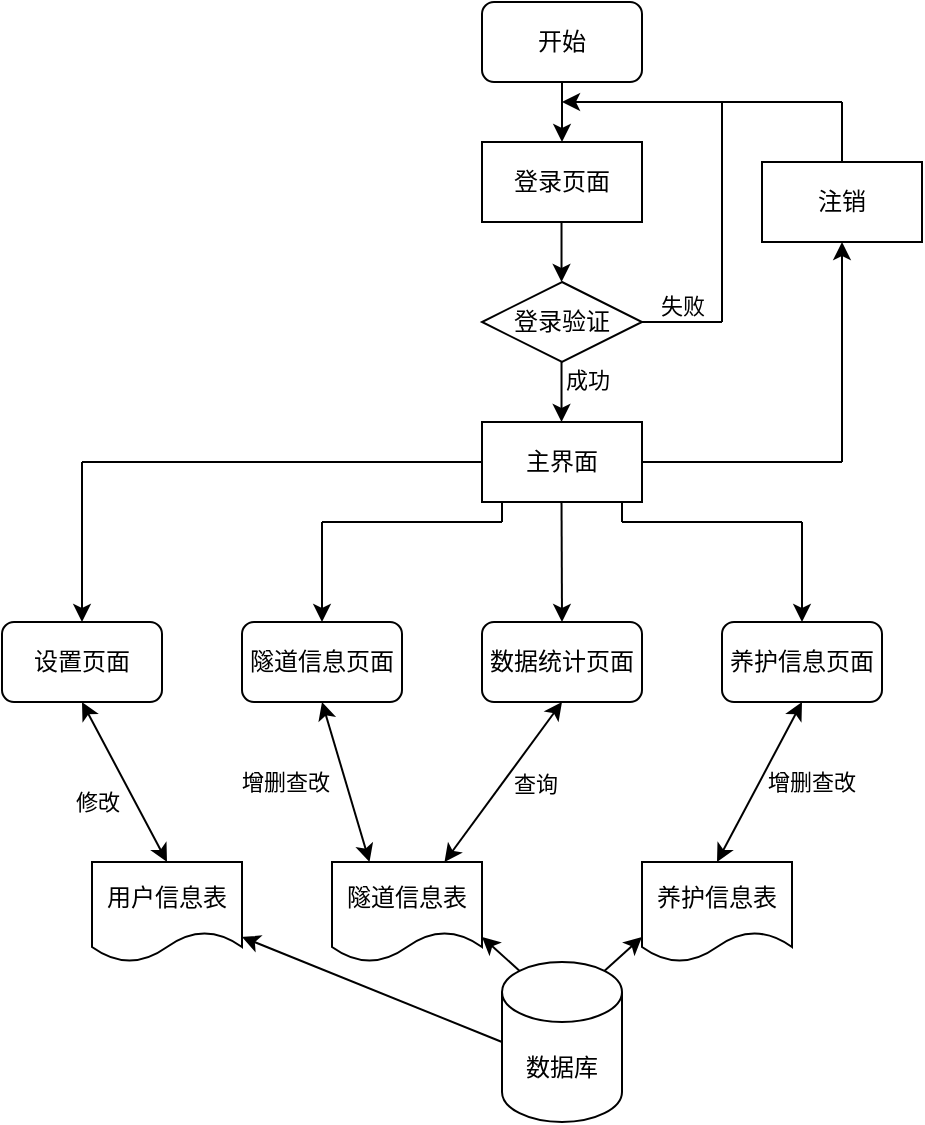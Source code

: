 <mxfile version="22.1.12" type="github">
  <diagram name="Page-1" id="oVx1jXxx25YVMZwuPmk9">
    <mxGraphModel dx="819" dy="459" grid="1" gridSize="10" guides="1" tooltips="1" connect="1" arrows="1" fold="1" page="1" pageScale="1" pageWidth="827" pageHeight="1169" math="0" shadow="0">
      <root>
        <mxCell id="0" />
        <mxCell id="1" parent="0" />
        <mxCell id="AyjXK9c8F2JQdm_cFn85-2" value="开始" style="rounded=1;whiteSpace=wrap;html=1;" vertex="1" parent="1">
          <mxGeometry x="360" y="40" width="80" height="40" as="geometry" />
        </mxCell>
        <mxCell id="AyjXK9c8F2JQdm_cFn85-3" value="登录页面" style="rounded=0;whiteSpace=wrap;html=1;" vertex="1" parent="1">
          <mxGeometry x="360" y="110" width="80" height="40" as="geometry" />
        </mxCell>
        <mxCell id="AyjXK9c8F2JQdm_cFn85-4" value="登录验证" style="rhombus;whiteSpace=wrap;html=1;" vertex="1" parent="1">
          <mxGeometry x="360" y="180" width="80" height="40" as="geometry" />
        </mxCell>
        <mxCell id="AyjXK9c8F2JQdm_cFn85-6" value="" style="endArrow=classic;html=1;rounded=0;exitX=0.5;exitY=1;exitDx=0;exitDy=0;entryX=0.5;entryY=0;entryDx=0;entryDy=0;" edge="1" parent="1" source="AyjXK9c8F2JQdm_cFn85-2" target="AyjXK9c8F2JQdm_cFn85-3">
          <mxGeometry width="50" height="50" relative="1" as="geometry">
            <mxPoint x="420" y="170" as="sourcePoint" />
            <mxPoint x="470" y="120" as="targetPoint" />
          </mxGeometry>
        </mxCell>
        <mxCell id="AyjXK9c8F2JQdm_cFn85-7" value="" style="endArrow=classic;html=1;rounded=0;exitX=0.5;exitY=1;exitDx=0;exitDy=0;entryX=0.5;entryY=0;entryDx=0;entryDy=0;" edge="1" parent="1">
          <mxGeometry width="50" height="50" relative="1" as="geometry">
            <mxPoint x="399.76" y="150" as="sourcePoint" />
            <mxPoint x="399.76" y="180" as="targetPoint" />
          </mxGeometry>
        </mxCell>
        <mxCell id="AyjXK9c8F2JQdm_cFn85-8" value="" style="endArrow=none;html=1;rounded=0;" edge="1" parent="1">
          <mxGeometry width="50" height="50" relative="1" as="geometry">
            <mxPoint x="440" y="200" as="sourcePoint" />
            <mxPoint x="480" y="200" as="targetPoint" />
          </mxGeometry>
        </mxCell>
        <mxCell id="AyjXK9c8F2JQdm_cFn85-11" value="失败" style="edgeLabel;html=1;align=center;verticalAlign=bottom;resizable=0;points=[];" vertex="1" connectable="0" parent="AyjXK9c8F2JQdm_cFn85-8">
          <mxGeometry x="-0.007" relative="1" as="geometry">
            <mxPoint as="offset" />
          </mxGeometry>
        </mxCell>
        <mxCell id="AyjXK9c8F2JQdm_cFn85-9" value="" style="endArrow=none;html=1;rounded=0;" edge="1" parent="1">
          <mxGeometry width="50" height="50" relative="1" as="geometry">
            <mxPoint x="480" y="200" as="sourcePoint" />
            <mxPoint x="480" y="90" as="targetPoint" />
          </mxGeometry>
        </mxCell>
        <mxCell id="AyjXK9c8F2JQdm_cFn85-10" value="" style="endArrow=classic;html=1;rounded=0;" edge="1" parent="1">
          <mxGeometry width="50" height="50" relative="1" as="geometry">
            <mxPoint x="480" y="90" as="sourcePoint" />
            <mxPoint x="400" y="90" as="targetPoint" />
          </mxGeometry>
        </mxCell>
        <mxCell id="AyjXK9c8F2JQdm_cFn85-12" value="主界面" style="rounded=0;whiteSpace=wrap;html=1;" vertex="1" parent="1">
          <mxGeometry x="360" y="250" width="80" height="40" as="geometry" />
        </mxCell>
        <mxCell id="AyjXK9c8F2JQdm_cFn85-13" value="" style="endArrow=classic;html=1;rounded=0;exitX=0.5;exitY=1;exitDx=0;exitDy=0;entryX=0.5;entryY=0;entryDx=0;entryDy=0;" edge="1" parent="1">
          <mxGeometry width="50" height="50" relative="1" as="geometry">
            <mxPoint x="399.76" y="220" as="sourcePoint" />
            <mxPoint x="399.76" y="250" as="targetPoint" />
          </mxGeometry>
        </mxCell>
        <mxCell id="AyjXK9c8F2JQdm_cFn85-14" value="成功" style="edgeLabel;html=1;align=left;verticalAlign=middle;resizable=0;points=[];" vertex="1" connectable="0" parent="AyjXK9c8F2JQdm_cFn85-13">
          <mxGeometry x="-0.403" relative="1" as="geometry">
            <mxPoint as="offset" />
          </mxGeometry>
        </mxCell>
        <mxCell id="AyjXK9c8F2JQdm_cFn85-16" value="" style="endArrow=none;html=1;rounded=0;" edge="1" parent="1">
          <mxGeometry width="50" height="50" relative="1" as="geometry">
            <mxPoint x="370" y="300" as="sourcePoint" />
            <mxPoint x="370" y="290" as="targetPoint" />
          </mxGeometry>
        </mxCell>
        <mxCell id="AyjXK9c8F2JQdm_cFn85-18" value="" style="endArrow=none;html=1;rounded=0;" edge="1" parent="1">
          <mxGeometry width="50" height="50" relative="1" as="geometry">
            <mxPoint x="430" y="300" as="sourcePoint" />
            <mxPoint x="430" y="290" as="targetPoint" />
          </mxGeometry>
        </mxCell>
        <mxCell id="AyjXK9c8F2JQdm_cFn85-19" value="" style="endArrow=none;html=1;rounded=0;" edge="1" parent="1">
          <mxGeometry width="50" height="50" relative="1" as="geometry">
            <mxPoint x="280" y="300" as="sourcePoint" />
            <mxPoint x="370" y="300" as="targetPoint" />
          </mxGeometry>
        </mxCell>
        <mxCell id="AyjXK9c8F2JQdm_cFn85-20" value="" style="endArrow=none;html=1;rounded=0;" edge="1" parent="1">
          <mxGeometry width="50" height="50" relative="1" as="geometry">
            <mxPoint x="430" y="300" as="sourcePoint" />
            <mxPoint x="520" y="300" as="targetPoint" />
          </mxGeometry>
        </mxCell>
        <mxCell id="AyjXK9c8F2JQdm_cFn85-21" value="" style="endArrow=classic;html=1;rounded=0;exitX=0.5;exitY=1;exitDx=0;exitDy=0;" edge="1" parent="1">
          <mxGeometry width="50" height="50" relative="1" as="geometry">
            <mxPoint x="399.76" y="290" as="sourcePoint" />
            <mxPoint x="400" y="350" as="targetPoint" />
          </mxGeometry>
        </mxCell>
        <mxCell id="AyjXK9c8F2JQdm_cFn85-23" value="养护信息页面" style="rounded=1;whiteSpace=wrap;html=1;" vertex="1" parent="1">
          <mxGeometry x="480" y="350" width="80" height="40" as="geometry" />
        </mxCell>
        <mxCell id="AyjXK9c8F2JQdm_cFn85-25" value="" style="endArrow=classic;html=1;rounded=0;" edge="1" parent="1">
          <mxGeometry width="50" height="50" relative="1" as="geometry">
            <mxPoint x="280" y="300" as="sourcePoint" />
            <mxPoint x="280" y="350" as="targetPoint" />
          </mxGeometry>
        </mxCell>
        <mxCell id="AyjXK9c8F2JQdm_cFn85-26" value="隧道信息页面" style="rounded=1;whiteSpace=wrap;html=1;" vertex="1" parent="1">
          <mxGeometry x="240" y="350" width="80" height="40" as="geometry" />
        </mxCell>
        <mxCell id="AyjXK9c8F2JQdm_cFn85-27" value="" style="endArrow=classic;html=1;rounded=0;" edge="1" parent="1">
          <mxGeometry width="50" height="50" relative="1" as="geometry">
            <mxPoint x="520" y="300" as="sourcePoint" />
            <mxPoint x="520" y="350" as="targetPoint" />
          </mxGeometry>
        </mxCell>
        <mxCell id="AyjXK9c8F2JQdm_cFn85-28" value="数据统计页面" style="rounded=1;whiteSpace=wrap;html=1;" vertex="1" parent="1">
          <mxGeometry x="360" y="350" width="80" height="40" as="geometry" />
        </mxCell>
        <mxCell id="AyjXK9c8F2JQdm_cFn85-30" value="" style="endArrow=none;html=1;rounded=0;" edge="1" parent="1">
          <mxGeometry width="50" height="50" relative="1" as="geometry">
            <mxPoint x="440" y="270" as="sourcePoint" />
            <mxPoint x="540" y="270" as="targetPoint" />
          </mxGeometry>
        </mxCell>
        <mxCell id="AyjXK9c8F2JQdm_cFn85-32" value="注销" style="rounded=0;whiteSpace=wrap;html=1;" vertex="1" parent="1">
          <mxGeometry x="500" y="120" width="80" height="40" as="geometry" />
        </mxCell>
        <mxCell id="AyjXK9c8F2JQdm_cFn85-33" value="" style="endArrow=classic;html=1;rounded=0;entryX=0.5;entryY=1;entryDx=0;entryDy=0;" edge="1" parent="1" target="AyjXK9c8F2JQdm_cFn85-32">
          <mxGeometry width="50" height="50" relative="1" as="geometry">
            <mxPoint x="540" y="270" as="sourcePoint" />
            <mxPoint x="590" y="220" as="targetPoint" />
          </mxGeometry>
        </mxCell>
        <mxCell id="AyjXK9c8F2JQdm_cFn85-34" value="" style="endArrow=none;html=1;rounded=0;" edge="1" parent="1">
          <mxGeometry width="50" height="50" relative="1" as="geometry">
            <mxPoint x="540" y="120" as="sourcePoint" />
            <mxPoint x="540" y="90" as="targetPoint" />
          </mxGeometry>
        </mxCell>
        <mxCell id="AyjXK9c8F2JQdm_cFn85-35" value="" style="endArrow=none;html=1;rounded=0;" edge="1" parent="1">
          <mxGeometry width="50" height="50" relative="1" as="geometry">
            <mxPoint x="480" y="90" as="sourcePoint" />
            <mxPoint x="540" y="90" as="targetPoint" />
          </mxGeometry>
        </mxCell>
        <mxCell id="AyjXK9c8F2JQdm_cFn85-36" value="数据库" style="shape=cylinder3;whiteSpace=wrap;html=1;boundedLbl=1;backgroundOutline=1;size=15;" vertex="1" parent="1">
          <mxGeometry x="370" y="520" width="60" height="80" as="geometry" />
        </mxCell>
        <mxCell id="AyjXK9c8F2JQdm_cFn85-40" value="" style="endArrow=classic;html=1;rounded=0;exitX=0.145;exitY=0;exitDx=0;exitDy=4.35;exitPerimeter=0;entryX=1;entryY=0.75;entryDx=0;entryDy=0;" edge="1" parent="1" source="AyjXK9c8F2JQdm_cFn85-36" target="AyjXK9c8F2JQdm_cFn85-41">
          <mxGeometry width="50" height="50" relative="1" as="geometry">
            <mxPoint x="270" y="530" as="sourcePoint" />
            <mxPoint x="370" y="510" as="targetPoint" />
          </mxGeometry>
        </mxCell>
        <mxCell id="AyjXK9c8F2JQdm_cFn85-41" value="隧道信息表" style="shape=document;whiteSpace=wrap;html=1;boundedLbl=1;" vertex="1" parent="1">
          <mxGeometry x="285" y="470" width="75" height="50" as="geometry" />
        </mxCell>
        <mxCell id="AyjXK9c8F2JQdm_cFn85-42" value="养护信息表" style="shape=document;whiteSpace=wrap;html=1;boundedLbl=1;" vertex="1" parent="1">
          <mxGeometry x="440" y="470" width="75" height="50" as="geometry" />
        </mxCell>
        <mxCell id="AyjXK9c8F2JQdm_cFn85-43" value="" style="endArrow=classic;html=1;rounded=0;exitX=0.855;exitY=0;exitDx=0;exitDy=4.35;exitPerimeter=0;entryX=0;entryY=0.75;entryDx=0;entryDy=0;" edge="1" parent="1" source="AyjXK9c8F2JQdm_cFn85-36" target="AyjXK9c8F2JQdm_cFn85-42">
          <mxGeometry width="50" height="50" relative="1" as="geometry">
            <mxPoint x="390" y="530" as="sourcePoint" />
            <mxPoint x="430" y="510" as="targetPoint" />
          </mxGeometry>
        </mxCell>
        <mxCell id="AyjXK9c8F2JQdm_cFn85-45" value="" style="endArrow=classic;startArrow=classic;html=1;rounded=0;exitX=0.25;exitY=0;exitDx=0;exitDy=0;" edge="1" parent="1" source="AyjXK9c8F2JQdm_cFn85-41">
          <mxGeometry width="50" height="50" relative="1" as="geometry">
            <mxPoint x="230" y="440" as="sourcePoint" />
            <mxPoint x="280" y="390" as="targetPoint" />
          </mxGeometry>
        </mxCell>
        <mxCell id="AyjXK9c8F2JQdm_cFn85-47" value="增删查改" style="edgeLabel;html=1;align=right;verticalAlign=middle;resizable=0;points=[];" vertex="1" connectable="0" parent="AyjXK9c8F2JQdm_cFn85-45">
          <mxGeometry x="0.003" relative="1" as="geometry">
            <mxPoint x="-7" as="offset" />
          </mxGeometry>
        </mxCell>
        <mxCell id="AyjXK9c8F2JQdm_cFn85-46" value="" style="endArrow=classic;startArrow=classic;html=1;rounded=0;exitX=0.75;exitY=0;exitDx=0;exitDy=0;entryX=0.5;entryY=1;entryDx=0;entryDy=0;" edge="1" parent="1" source="AyjXK9c8F2JQdm_cFn85-41" target="AyjXK9c8F2JQdm_cFn85-28">
          <mxGeometry width="50" height="50" relative="1" as="geometry">
            <mxPoint x="360" y="460" as="sourcePoint" />
            <mxPoint x="410" y="410" as="targetPoint" />
          </mxGeometry>
        </mxCell>
        <mxCell id="AyjXK9c8F2JQdm_cFn85-48" value="查询" style="edgeLabel;html=1;align=left;verticalAlign=middle;resizable=0;points=[];" vertex="1" connectable="0" parent="AyjXK9c8F2JQdm_cFn85-46">
          <mxGeometry x="0.121" relative="1" as="geometry">
            <mxPoint y="5" as="offset" />
          </mxGeometry>
        </mxCell>
        <mxCell id="AyjXK9c8F2JQdm_cFn85-49" value="" style="endArrow=classic;startArrow=classic;html=1;rounded=0;exitX=0.5;exitY=0;exitDx=0;exitDy=0;" edge="1" parent="1" source="AyjXK9c8F2JQdm_cFn85-42">
          <mxGeometry width="50" height="50" relative="1" as="geometry">
            <mxPoint x="470" y="440" as="sourcePoint" />
            <mxPoint x="520" y="390" as="targetPoint" />
          </mxGeometry>
        </mxCell>
        <mxCell id="AyjXK9c8F2JQdm_cFn85-50" value="增删查改" style="edgeLabel;html=1;align=left;verticalAlign=middle;resizable=0;points=[];" vertex="1" connectable="0" parent="AyjXK9c8F2JQdm_cFn85-49">
          <mxGeometry x="0.107" relative="1" as="geometry">
            <mxPoint y="4" as="offset" />
          </mxGeometry>
        </mxCell>
        <mxCell id="AyjXK9c8F2JQdm_cFn85-51" value="" style="endArrow=none;html=1;rounded=0;" edge="1" parent="1">
          <mxGeometry width="50" height="50" relative="1" as="geometry">
            <mxPoint x="160" y="270" as="sourcePoint" />
            <mxPoint x="360" y="270" as="targetPoint" />
          </mxGeometry>
        </mxCell>
        <mxCell id="AyjXK9c8F2JQdm_cFn85-52" value="设置页面" style="rounded=1;whiteSpace=wrap;html=1;" vertex="1" parent="1">
          <mxGeometry x="120" y="350" width="80" height="40" as="geometry" />
        </mxCell>
        <mxCell id="AyjXK9c8F2JQdm_cFn85-53" value="" style="endArrow=classic;html=1;rounded=0;entryX=0.5;entryY=0;entryDx=0;entryDy=0;" edge="1" parent="1" target="AyjXK9c8F2JQdm_cFn85-52">
          <mxGeometry width="50" height="50" relative="1" as="geometry">
            <mxPoint x="160" y="270" as="sourcePoint" />
            <mxPoint x="210" y="220" as="targetPoint" />
          </mxGeometry>
        </mxCell>
        <mxCell id="AyjXK9c8F2JQdm_cFn85-54" value="用户信息表" style="shape=document;whiteSpace=wrap;html=1;boundedLbl=1;" vertex="1" parent="1">
          <mxGeometry x="165" y="470" width="75" height="50" as="geometry" />
        </mxCell>
        <mxCell id="AyjXK9c8F2JQdm_cFn85-55" value="" style="endArrow=classic;html=1;rounded=0;exitX=0;exitY=0.5;exitDx=0;exitDy=0;exitPerimeter=0;entryX=1;entryY=0.75;entryDx=0;entryDy=0;" edge="1" parent="1" source="AyjXK9c8F2JQdm_cFn85-36" target="AyjXK9c8F2JQdm_cFn85-54">
          <mxGeometry width="50" height="50" relative="1" as="geometry">
            <mxPoint x="220" y="640" as="sourcePoint" />
            <mxPoint x="270" y="590" as="targetPoint" />
          </mxGeometry>
        </mxCell>
        <mxCell id="AyjXK9c8F2JQdm_cFn85-56" value="" style="endArrow=classic;startArrow=classic;html=1;rounded=0;exitX=0.5;exitY=0;exitDx=0;exitDy=0;" edge="1" parent="1" source="AyjXK9c8F2JQdm_cFn85-54">
          <mxGeometry width="50" height="50" relative="1" as="geometry">
            <mxPoint x="110" y="440" as="sourcePoint" />
            <mxPoint x="160" y="390" as="targetPoint" />
          </mxGeometry>
        </mxCell>
        <mxCell id="AyjXK9c8F2JQdm_cFn85-57" value="修改" style="edgeLabel;html=1;align=right;verticalAlign=middle;resizable=0;points=[];" vertex="1" connectable="0" parent="AyjXK9c8F2JQdm_cFn85-56">
          <mxGeometry x="0.056" relative="1" as="geometry">
            <mxPoint y="12" as="offset" />
          </mxGeometry>
        </mxCell>
      </root>
    </mxGraphModel>
  </diagram>
</mxfile>
